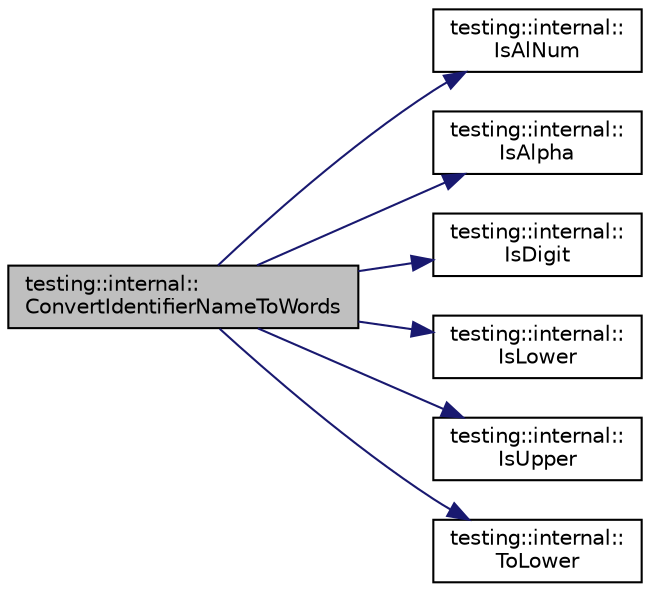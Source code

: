 digraph "testing::internal::ConvertIdentifierNameToWords"
{
 // LATEX_PDF_SIZE
  bgcolor="transparent";
  edge [fontname="Helvetica",fontsize="10",labelfontname="Helvetica",labelfontsize="10"];
  node [fontname="Helvetica",fontsize="10",shape=record];
  rankdir="LR";
  Node1 [label="testing::internal::\lConvertIdentifierNameToWords",height=0.2,width=0.4,color="black", fillcolor="grey75", style="filled", fontcolor="black",tooltip=" "];
  Node1 -> Node2 [color="midnightblue",fontsize="10",style="solid",fontname="Helvetica"];
  Node2 [label="testing::internal::\lIsAlNum",height=0.2,width=0.4,color="black",URL="$namespacetesting_1_1internal.html#a83802e7f23324cd512232203662e1a98",tooltip=" "];
  Node1 -> Node3 [color="midnightblue",fontsize="10",style="solid",fontname="Helvetica"];
  Node3 [label="testing::internal::\lIsAlpha",height=0.2,width=0.4,color="black",URL="$namespacetesting_1_1internal.html#aeb957087fd6bbf9db98ab7cd41b0c129",tooltip=" "];
  Node1 -> Node4 [color="midnightblue",fontsize="10",style="solid",fontname="Helvetica"];
  Node4 [label="testing::internal::\lIsDigit",height=0.2,width=0.4,color="black",URL="$namespacetesting_1_1internal.html#a4bd96b7fa6486802d33ddc217af55a39",tooltip=" "];
  Node1 -> Node5 [color="midnightblue",fontsize="10",style="solid",fontname="Helvetica"];
  Node5 [label="testing::internal::\lIsLower",height=0.2,width=0.4,color="black",URL="$namespacetesting_1_1internal.html#ac26ce3883bc8919c27074975e958f3b7",tooltip=" "];
  Node1 -> Node6 [color="midnightblue",fontsize="10",style="solid",fontname="Helvetica"];
  Node6 [label="testing::internal::\lIsUpper",height=0.2,width=0.4,color="black",URL="$namespacetesting_1_1internal.html#a84f3baa379fec6bf5947cb5165aa8cc9",tooltip=" "];
  Node1 -> Node7 [color="midnightblue",fontsize="10",style="solid",fontname="Helvetica"];
  Node7 [label="testing::internal::\lToLower",height=0.2,width=0.4,color="black",URL="$namespacetesting_1_1internal.html#ad9c627ef2a94245e3fd69e7ab3d49b42",tooltip=" "];
}
